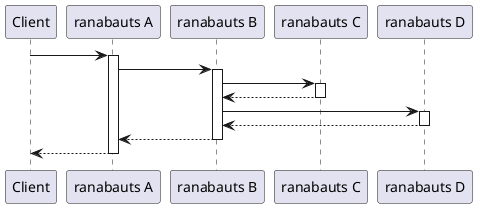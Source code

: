 @startuml
Client -> "ranabauts A" ++
"ranabauts A" -> "ranabauts B" ++
"ranabauts B" -> "ranabauts C" ++
return
"ranabauts B" -> "ranabauts D" ++
return
return
return
@enduml